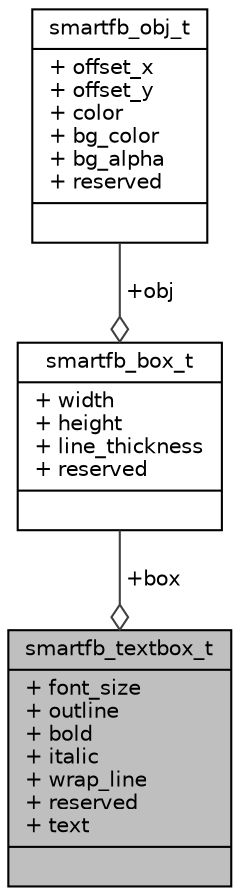 digraph "smartfb_textbox_t"
{
 // INTERACTIVE_SVG=YES
 // LATEX_PDF_SIZE
  bgcolor="transparent";
  edge [fontname="Helvetica",fontsize="10",labelfontname="Helvetica",labelfontsize="10"];
  node [fontname="Helvetica",fontsize="10",shape=record];
  Node1 [label="{smartfb_textbox_t\n|+ font_size\l+ outline\l+ bold\l+ italic\l+ wrap_line\l+ reserved\l+ text\l|}",height=0.2,width=0.4,color="black", fillcolor="grey75", style="filled", fontcolor="black",tooltip="Description of textbox parameters."];
  Node2 -> Node1 [color="grey25",fontsize="10",style="solid",label=" +box" ,arrowhead="odiamond",fontname="Helvetica"];
  Node2 [label="{smartfb_box_t\n|+ width\l+ height\l+ line_thickness\l+ reserved\l|}",height=0.2,width=0.4,color="black",URL="$dc/d33/structsmartfb__box__t.html",tooltip="Description of box parameters."];
  Node3 -> Node2 [color="grey25",fontsize="10",style="solid",label=" +obj" ,arrowhead="odiamond",fontname="Helvetica"];
  Node3 [label="{smartfb_obj_t\n|+ offset_x\l+ offset_y\l+ color\l+ bg_color\l+ bg_alpha\l+ reserved\l|}",height=0.2,width=0.4,color="black",URL="$d9/d50/structsmartfb__obj__t.html",tooltip="Description of object parameters."];
}

